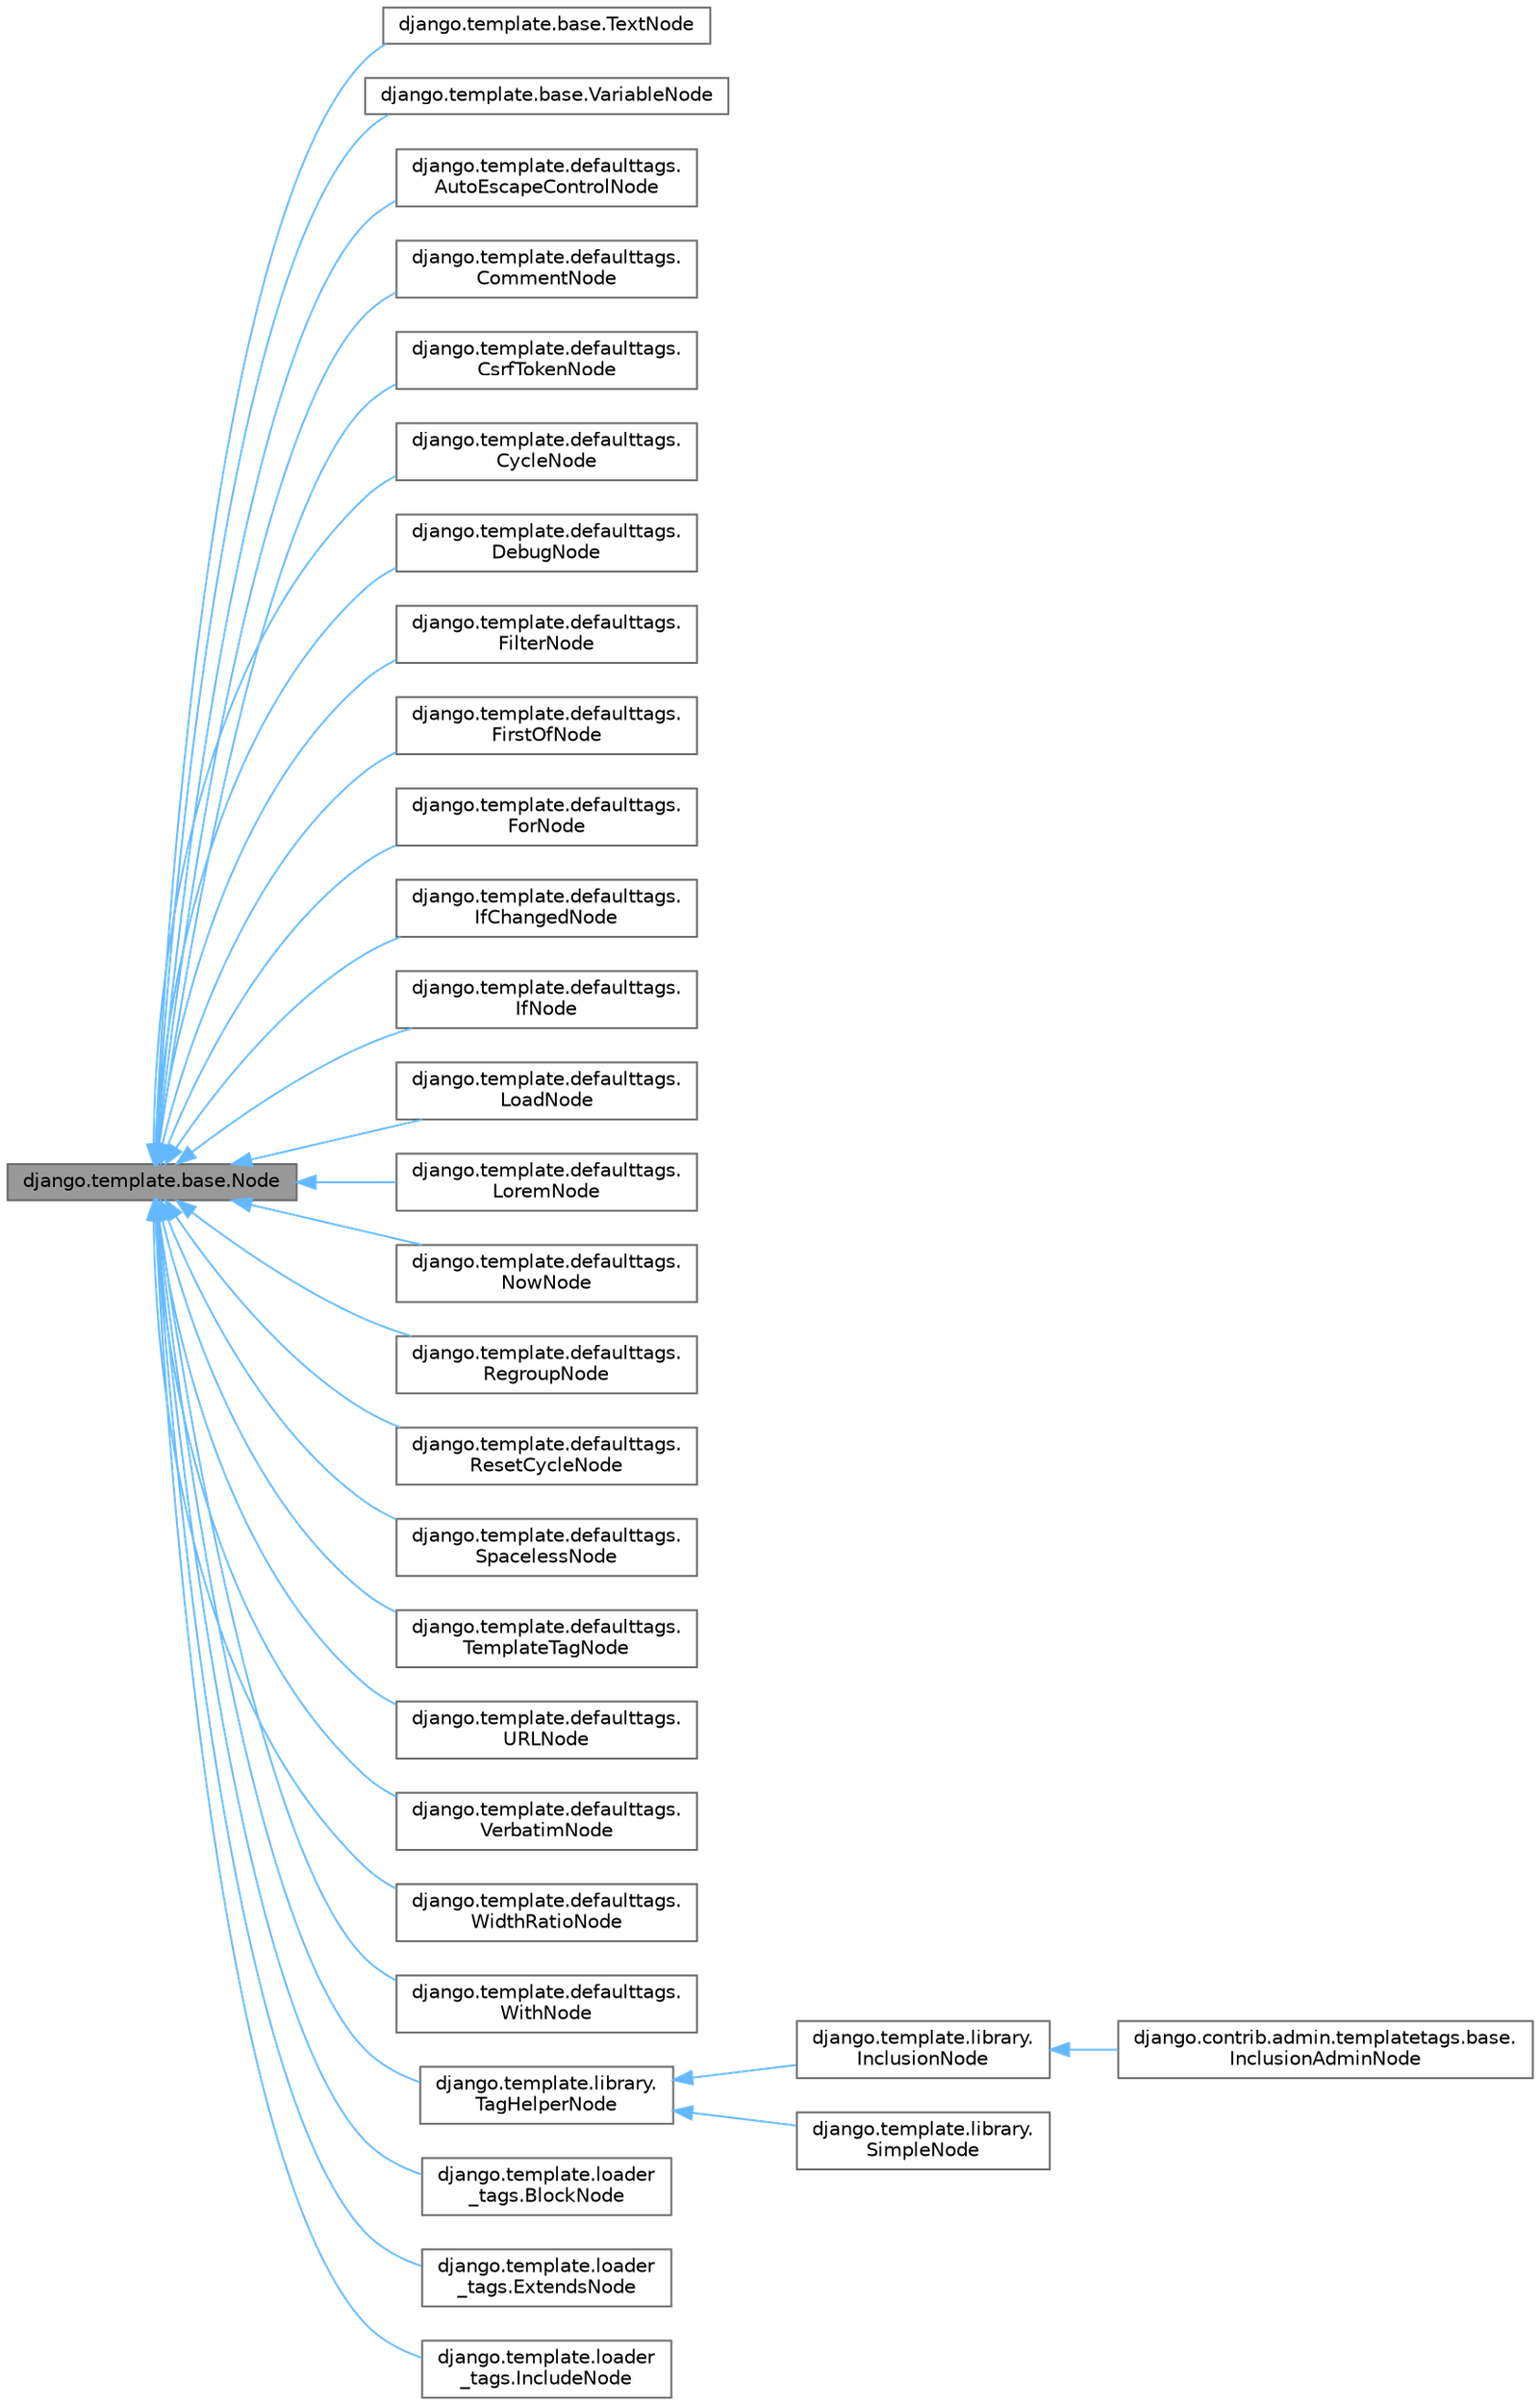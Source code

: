 digraph "django.template.base.Node"
{
 // LATEX_PDF_SIZE
  bgcolor="transparent";
  edge [fontname=Helvetica,fontsize=10,labelfontname=Helvetica,labelfontsize=10];
  node [fontname=Helvetica,fontsize=10,shape=box,height=0.2,width=0.4];
  rankdir="LR";
  Node1 [id="Node000001",label="django.template.base.Node",height=0.2,width=0.4,color="gray40", fillcolor="grey60", style="filled", fontcolor="black",tooltip=" "];
  Node1 -> Node2 [id="edge1_Node000001_Node000002",dir="back",color="steelblue1",style="solid",tooltip=" "];
  Node2 [id="Node000002",label="django.template.base.TextNode",height=0.2,width=0.4,color="gray40", fillcolor="white", style="filled",URL="$classdjango_1_1template_1_1base_1_1_text_node.html",tooltip=" "];
  Node1 -> Node3 [id="edge2_Node000001_Node000003",dir="back",color="steelblue1",style="solid",tooltip=" "];
  Node3 [id="Node000003",label="django.template.base.VariableNode",height=0.2,width=0.4,color="gray40", fillcolor="white", style="filled",URL="$classdjango_1_1template_1_1base_1_1_variable_node.html",tooltip=" "];
  Node1 -> Node4 [id="edge3_Node000001_Node000004",dir="back",color="steelblue1",style="solid",tooltip=" "];
  Node4 [id="Node000004",label="django.template.defaulttags.\lAutoEscapeControlNode",height=0.2,width=0.4,color="gray40", fillcolor="white", style="filled",URL="$classdjango_1_1template_1_1defaulttags_1_1_auto_escape_control_node.html",tooltip=" "];
  Node1 -> Node5 [id="edge4_Node000001_Node000005",dir="back",color="steelblue1",style="solid",tooltip=" "];
  Node5 [id="Node000005",label="django.template.defaulttags.\lCommentNode",height=0.2,width=0.4,color="gray40", fillcolor="white", style="filled",URL="$classdjango_1_1template_1_1defaulttags_1_1_comment_node.html",tooltip=" "];
  Node1 -> Node6 [id="edge5_Node000001_Node000006",dir="back",color="steelblue1",style="solid",tooltip=" "];
  Node6 [id="Node000006",label="django.template.defaulttags.\lCsrfTokenNode",height=0.2,width=0.4,color="gray40", fillcolor="white", style="filled",URL="$classdjango_1_1template_1_1defaulttags_1_1_csrf_token_node.html",tooltip=" "];
  Node1 -> Node7 [id="edge6_Node000001_Node000007",dir="back",color="steelblue1",style="solid",tooltip=" "];
  Node7 [id="Node000007",label="django.template.defaulttags.\lCycleNode",height=0.2,width=0.4,color="gray40", fillcolor="white", style="filled",URL="$classdjango_1_1template_1_1defaulttags_1_1_cycle_node.html",tooltip=" "];
  Node1 -> Node8 [id="edge7_Node000001_Node000008",dir="back",color="steelblue1",style="solid",tooltip=" "];
  Node8 [id="Node000008",label="django.template.defaulttags.\lDebugNode",height=0.2,width=0.4,color="gray40", fillcolor="white", style="filled",URL="$classdjango_1_1template_1_1defaulttags_1_1_debug_node.html",tooltip=" "];
  Node1 -> Node9 [id="edge8_Node000001_Node000009",dir="back",color="steelblue1",style="solid",tooltip=" "];
  Node9 [id="Node000009",label="django.template.defaulttags.\lFilterNode",height=0.2,width=0.4,color="gray40", fillcolor="white", style="filled",URL="$classdjango_1_1template_1_1defaulttags_1_1_filter_node.html",tooltip=" "];
  Node1 -> Node10 [id="edge9_Node000001_Node000010",dir="back",color="steelblue1",style="solid",tooltip=" "];
  Node10 [id="Node000010",label="django.template.defaulttags.\lFirstOfNode",height=0.2,width=0.4,color="gray40", fillcolor="white", style="filled",URL="$classdjango_1_1template_1_1defaulttags_1_1_first_of_node.html",tooltip=" "];
  Node1 -> Node11 [id="edge10_Node000001_Node000011",dir="back",color="steelblue1",style="solid",tooltip=" "];
  Node11 [id="Node000011",label="django.template.defaulttags.\lForNode",height=0.2,width=0.4,color="gray40", fillcolor="white", style="filled",URL="$classdjango_1_1template_1_1defaulttags_1_1_for_node.html",tooltip=" "];
  Node1 -> Node12 [id="edge11_Node000001_Node000012",dir="back",color="steelblue1",style="solid",tooltip=" "];
  Node12 [id="Node000012",label="django.template.defaulttags.\lIfChangedNode",height=0.2,width=0.4,color="gray40", fillcolor="white", style="filled",URL="$classdjango_1_1template_1_1defaulttags_1_1_if_changed_node.html",tooltip=" "];
  Node1 -> Node13 [id="edge12_Node000001_Node000013",dir="back",color="steelblue1",style="solid",tooltip=" "];
  Node13 [id="Node000013",label="django.template.defaulttags.\lIfNode",height=0.2,width=0.4,color="gray40", fillcolor="white", style="filled",URL="$classdjango_1_1template_1_1defaulttags_1_1_if_node.html",tooltip=" "];
  Node1 -> Node14 [id="edge13_Node000001_Node000014",dir="back",color="steelblue1",style="solid",tooltip=" "];
  Node14 [id="Node000014",label="django.template.defaulttags.\lLoadNode",height=0.2,width=0.4,color="gray40", fillcolor="white", style="filled",URL="$classdjango_1_1template_1_1defaulttags_1_1_load_node.html",tooltip=" "];
  Node1 -> Node15 [id="edge14_Node000001_Node000015",dir="back",color="steelblue1",style="solid",tooltip=" "];
  Node15 [id="Node000015",label="django.template.defaulttags.\lLoremNode",height=0.2,width=0.4,color="gray40", fillcolor="white", style="filled",URL="$classdjango_1_1template_1_1defaulttags_1_1_lorem_node.html",tooltip=" "];
  Node1 -> Node16 [id="edge15_Node000001_Node000016",dir="back",color="steelblue1",style="solid",tooltip=" "];
  Node16 [id="Node000016",label="django.template.defaulttags.\lNowNode",height=0.2,width=0.4,color="gray40", fillcolor="white", style="filled",URL="$classdjango_1_1template_1_1defaulttags_1_1_now_node.html",tooltip=" "];
  Node1 -> Node17 [id="edge16_Node000001_Node000017",dir="back",color="steelblue1",style="solid",tooltip=" "];
  Node17 [id="Node000017",label="django.template.defaulttags.\lRegroupNode",height=0.2,width=0.4,color="gray40", fillcolor="white", style="filled",URL="$classdjango_1_1template_1_1defaulttags_1_1_regroup_node.html",tooltip=" "];
  Node1 -> Node18 [id="edge17_Node000001_Node000018",dir="back",color="steelblue1",style="solid",tooltip=" "];
  Node18 [id="Node000018",label="django.template.defaulttags.\lResetCycleNode",height=0.2,width=0.4,color="gray40", fillcolor="white", style="filled",URL="$classdjango_1_1template_1_1defaulttags_1_1_reset_cycle_node.html",tooltip=" "];
  Node1 -> Node19 [id="edge18_Node000001_Node000019",dir="back",color="steelblue1",style="solid",tooltip=" "];
  Node19 [id="Node000019",label="django.template.defaulttags.\lSpacelessNode",height=0.2,width=0.4,color="gray40", fillcolor="white", style="filled",URL="$classdjango_1_1template_1_1defaulttags_1_1_spaceless_node.html",tooltip=" "];
  Node1 -> Node20 [id="edge19_Node000001_Node000020",dir="back",color="steelblue1",style="solid",tooltip=" "];
  Node20 [id="Node000020",label="django.template.defaulttags.\lTemplateTagNode",height=0.2,width=0.4,color="gray40", fillcolor="white", style="filled",URL="$classdjango_1_1template_1_1defaulttags_1_1_template_tag_node.html",tooltip=" "];
  Node1 -> Node21 [id="edge20_Node000001_Node000021",dir="back",color="steelblue1",style="solid",tooltip=" "];
  Node21 [id="Node000021",label="django.template.defaulttags.\lURLNode",height=0.2,width=0.4,color="gray40", fillcolor="white", style="filled",URL="$classdjango_1_1template_1_1defaulttags_1_1_u_r_l_node.html",tooltip=" "];
  Node1 -> Node22 [id="edge21_Node000001_Node000022",dir="back",color="steelblue1",style="solid",tooltip=" "];
  Node22 [id="Node000022",label="django.template.defaulttags.\lVerbatimNode",height=0.2,width=0.4,color="gray40", fillcolor="white", style="filled",URL="$classdjango_1_1template_1_1defaulttags_1_1_verbatim_node.html",tooltip=" "];
  Node1 -> Node23 [id="edge22_Node000001_Node000023",dir="back",color="steelblue1",style="solid",tooltip=" "];
  Node23 [id="Node000023",label="django.template.defaulttags.\lWidthRatioNode",height=0.2,width=0.4,color="gray40", fillcolor="white", style="filled",URL="$classdjango_1_1template_1_1defaulttags_1_1_width_ratio_node.html",tooltip=" "];
  Node1 -> Node24 [id="edge23_Node000001_Node000024",dir="back",color="steelblue1",style="solid",tooltip=" "];
  Node24 [id="Node000024",label="django.template.defaulttags.\lWithNode",height=0.2,width=0.4,color="gray40", fillcolor="white", style="filled",URL="$classdjango_1_1template_1_1defaulttags_1_1_with_node.html",tooltip=" "];
  Node1 -> Node25 [id="edge24_Node000001_Node000025",dir="back",color="steelblue1",style="solid",tooltip=" "];
  Node25 [id="Node000025",label="django.template.library.\lTagHelperNode",height=0.2,width=0.4,color="gray40", fillcolor="white", style="filled",URL="$classdjango_1_1template_1_1library_1_1_tag_helper_node.html",tooltip=" "];
  Node25 -> Node26 [id="edge25_Node000025_Node000026",dir="back",color="steelblue1",style="solid",tooltip=" "];
  Node26 [id="Node000026",label="django.template.library.\lInclusionNode",height=0.2,width=0.4,color="gray40", fillcolor="white", style="filled",URL="$classdjango_1_1template_1_1library_1_1_inclusion_node.html",tooltip=" "];
  Node26 -> Node27 [id="edge26_Node000026_Node000027",dir="back",color="steelblue1",style="solid",tooltip=" "];
  Node27 [id="Node000027",label="django.contrib.admin.templatetags.base.\lInclusionAdminNode",height=0.2,width=0.4,color="gray40", fillcolor="white", style="filled",URL="$classdjango_1_1contrib_1_1admin_1_1templatetags_1_1base_1_1_inclusion_admin_node.html",tooltip=" "];
  Node25 -> Node28 [id="edge27_Node000025_Node000028",dir="back",color="steelblue1",style="solid",tooltip=" "];
  Node28 [id="Node000028",label="django.template.library.\lSimpleNode",height=0.2,width=0.4,color="gray40", fillcolor="white", style="filled",URL="$classdjango_1_1template_1_1library_1_1_simple_node.html",tooltip=" "];
  Node1 -> Node29 [id="edge28_Node000001_Node000029",dir="back",color="steelblue1",style="solid",tooltip=" "];
  Node29 [id="Node000029",label="django.template.loader\l_tags.BlockNode",height=0.2,width=0.4,color="gray40", fillcolor="white", style="filled",URL="$classdjango_1_1template_1_1loader__tags_1_1_block_node.html",tooltip=" "];
  Node1 -> Node30 [id="edge29_Node000001_Node000030",dir="back",color="steelblue1",style="solid",tooltip=" "];
  Node30 [id="Node000030",label="django.template.loader\l_tags.ExtendsNode",height=0.2,width=0.4,color="gray40", fillcolor="white", style="filled",URL="$classdjango_1_1template_1_1loader__tags_1_1_extends_node.html",tooltip=" "];
  Node1 -> Node31 [id="edge30_Node000001_Node000031",dir="back",color="steelblue1",style="solid",tooltip=" "];
  Node31 [id="Node000031",label="django.template.loader\l_tags.IncludeNode",height=0.2,width=0.4,color="gray40", fillcolor="white", style="filled",URL="$classdjango_1_1template_1_1loader__tags_1_1_include_node.html",tooltip=" "];
}
